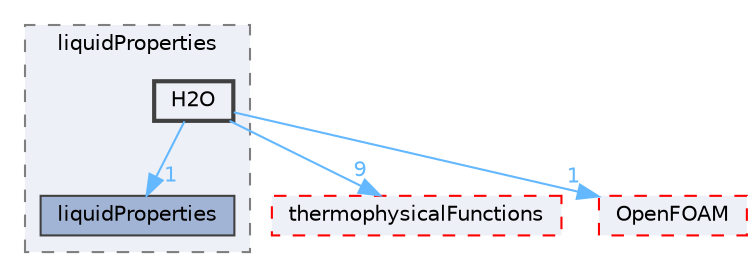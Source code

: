 digraph "src/thermophysicalModels/thermophysicalProperties/liquidProperties/H2O"
{
 // LATEX_PDF_SIZE
  bgcolor="transparent";
  edge [fontname=Helvetica,fontsize=10,labelfontname=Helvetica,labelfontsize=10];
  node [fontname=Helvetica,fontsize=10,shape=box,height=0.2,width=0.4];
  compound=true
  subgraph clusterdir_11d21976779a4654a263863a59c4e24a {
    graph [ bgcolor="#edf0f7", pencolor="grey50", label="liquidProperties", fontname=Helvetica,fontsize=10 style="filled,dashed", URL="dir_11d21976779a4654a263863a59c4e24a.html",tooltip=""]
  dir_fe7f8d8b1c2d5f5a435c66a0203ba76a [label="liquidProperties", fillcolor="#a2b4d6", color="grey25", style="filled", URL="dir_fe7f8d8b1c2d5f5a435c66a0203ba76a.html",tooltip=""];
  dir_088560fd9251ead40a426ca3d2eb5f74 [label="H2O", fillcolor="#edf0f7", color="grey25", style="filled,bold", URL="dir_088560fd9251ead40a426ca3d2eb5f74.html",tooltip=""];
  }
  dir_27325e2ddd74e88cbda26832a28f3aa6 [label="thermophysicalFunctions", fillcolor="#edf0f7", color="red", style="filled,dashed", URL="dir_27325e2ddd74e88cbda26832a28f3aa6.html",tooltip=""];
  dir_c5473ff19b20e6ec4dfe5c310b3778a8 [label="OpenFOAM", fillcolor="#edf0f7", color="red", style="filled,dashed", URL="dir_c5473ff19b20e6ec4dfe5c310b3778a8.html",tooltip=""];
  dir_088560fd9251ead40a426ca3d2eb5f74->dir_27325e2ddd74e88cbda26832a28f3aa6 [headlabel="9", labeldistance=1.5 headhref="dir_001692_004021.html" href="dir_001692_004021.html" color="steelblue1" fontcolor="steelblue1"];
  dir_088560fd9251ead40a426ca3d2eb5f74->dir_c5473ff19b20e6ec4dfe5c310b3778a8 [headlabel="1", labeldistance=1.5 headhref="dir_001692_002695.html" href="dir_001692_002695.html" color="steelblue1" fontcolor="steelblue1"];
  dir_088560fd9251ead40a426ca3d2eb5f74->dir_fe7f8d8b1c2d5f5a435c66a0203ba76a [headlabel="1", labeldistance=1.5 headhref="dir_001692_002231.html" href="dir_001692_002231.html" color="steelblue1" fontcolor="steelblue1"];
}

